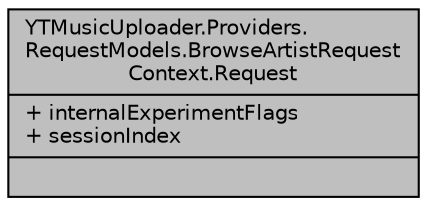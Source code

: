 digraph "YTMusicUploader.Providers.RequestModels.BrowseArtistRequestContext.Request"
{
 // LATEX_PDF_SIZE
  edge [fontname="Helvetica",fontsize="10",labelfontname="Helvetica",labelfontsize="10"];
  node [fontname="Helvetica",fontsize="10",shape=record];
  Node1 [label="{YTMusicUploader.Providers.\lRequestModels.BrowseArtistRequest\lContext.Request\n|+ internalExperimentFlags\l+ sessionIndex\l|}",height=0.2,width=0.4,color="black", fillcolor="grey75", style="filled", fontcolor="black",tooltip=" "];
}
